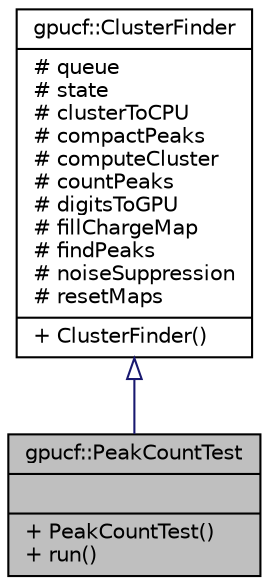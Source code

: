 digraph "gpucf::PeakCountTest"
{
 // INTERACTIVE_SVG=YES
  bgcolor="transparent";
  edge [fontname="Helvetica",fontsize="10",labelfontname="Helvetica",labelfontsize="10"];
  node [fontname="Helvetica",fontsize="10",shape=record];
  Node1 [label="{gpucf::PeakCountTest\n||+ PeakCountTest()\l+ run()\l}",height=0.2,width=0.4,color="black", fillcolor="grey75", style="filled", fontcolor="black"];
  Node2 -> Node1 [dir="back",color="midnightblue",fontsize="10",style="solid",arrowtail="onormal",fontname="Helvetica"];
  Node2 [label="{gpucf::ClusterFinder\n|# queue\l# state\l# clusterToCPU\l# compactPeaks\l# computeCluster\l# countPeaks\l# digitsToGPU\l# fillChargeMap\l# findPeaks\l# noiseSuppression\l# resetMaps\l|+ ClusterFinder()\l}",height=0.2,width=0.4,color="black",URL="$d3/d32/classgpucf_1_1ClusterFinder.html"];
}
